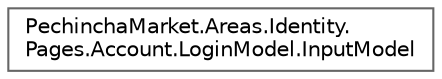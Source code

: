 digraph "Graphical Class Hierarchy"
{
 // LATEX_PDF_SIZE
  bgcolor="transparent";
  edge [fontname=Helvetica,fontsize=10,labelfontname=Helvetica,labelfontsize=10];
  node [fontname=Helvetica,fontsize=10,shape=box,height=0.2,width=0.4];
  rankdir="LR";
  Node0 [id="Node000000",label="PechinchaMarket.Areas.Identity.\lPages.Account.LoginModel.InputModel",height=0.2,width=0.4,color="grey40", fillcolor="white", style="filled",URL="$class_pechincha_market_1_1_areas_1_1_identity_1_1_pages_1_1_account_1_1_login_model_1_1_input_model.html",tooltip="This API supports the ASP.NET Core Identity default UI infrastructure and is not intended to be used ..."];
}
